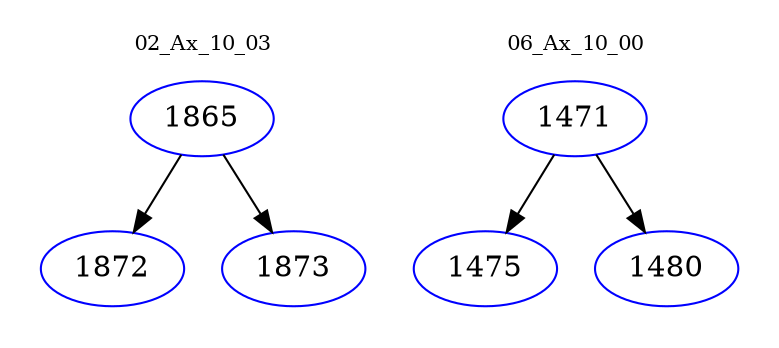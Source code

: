 digraph{
subgraph cluster_0 {
color = white
label = "02_Ax_10_03";
fontsize=10;
T0_1865 [label="1865", color="blue"]
T0_1865 -> T0_1872 [color="black"]
T0_1872 [label="1872", color="blue"]
T0_1865 -> T0_1873 [color="black"]
T0_1873 [label="1873", color="blue"]
}
subgraph cluster_1 {
color = white
label = "06_Ax_10_00";
fontsize=10;
T1_1471 [label="1471", color="blue"]
T1_1471 -> T1_1475 [color="black"]
T1_1475 [label="1475", color="blue"]
T1_1471 -> T1_1480 [color="black"]
T1_1480 [label="1480", color="blue"]
}
}
